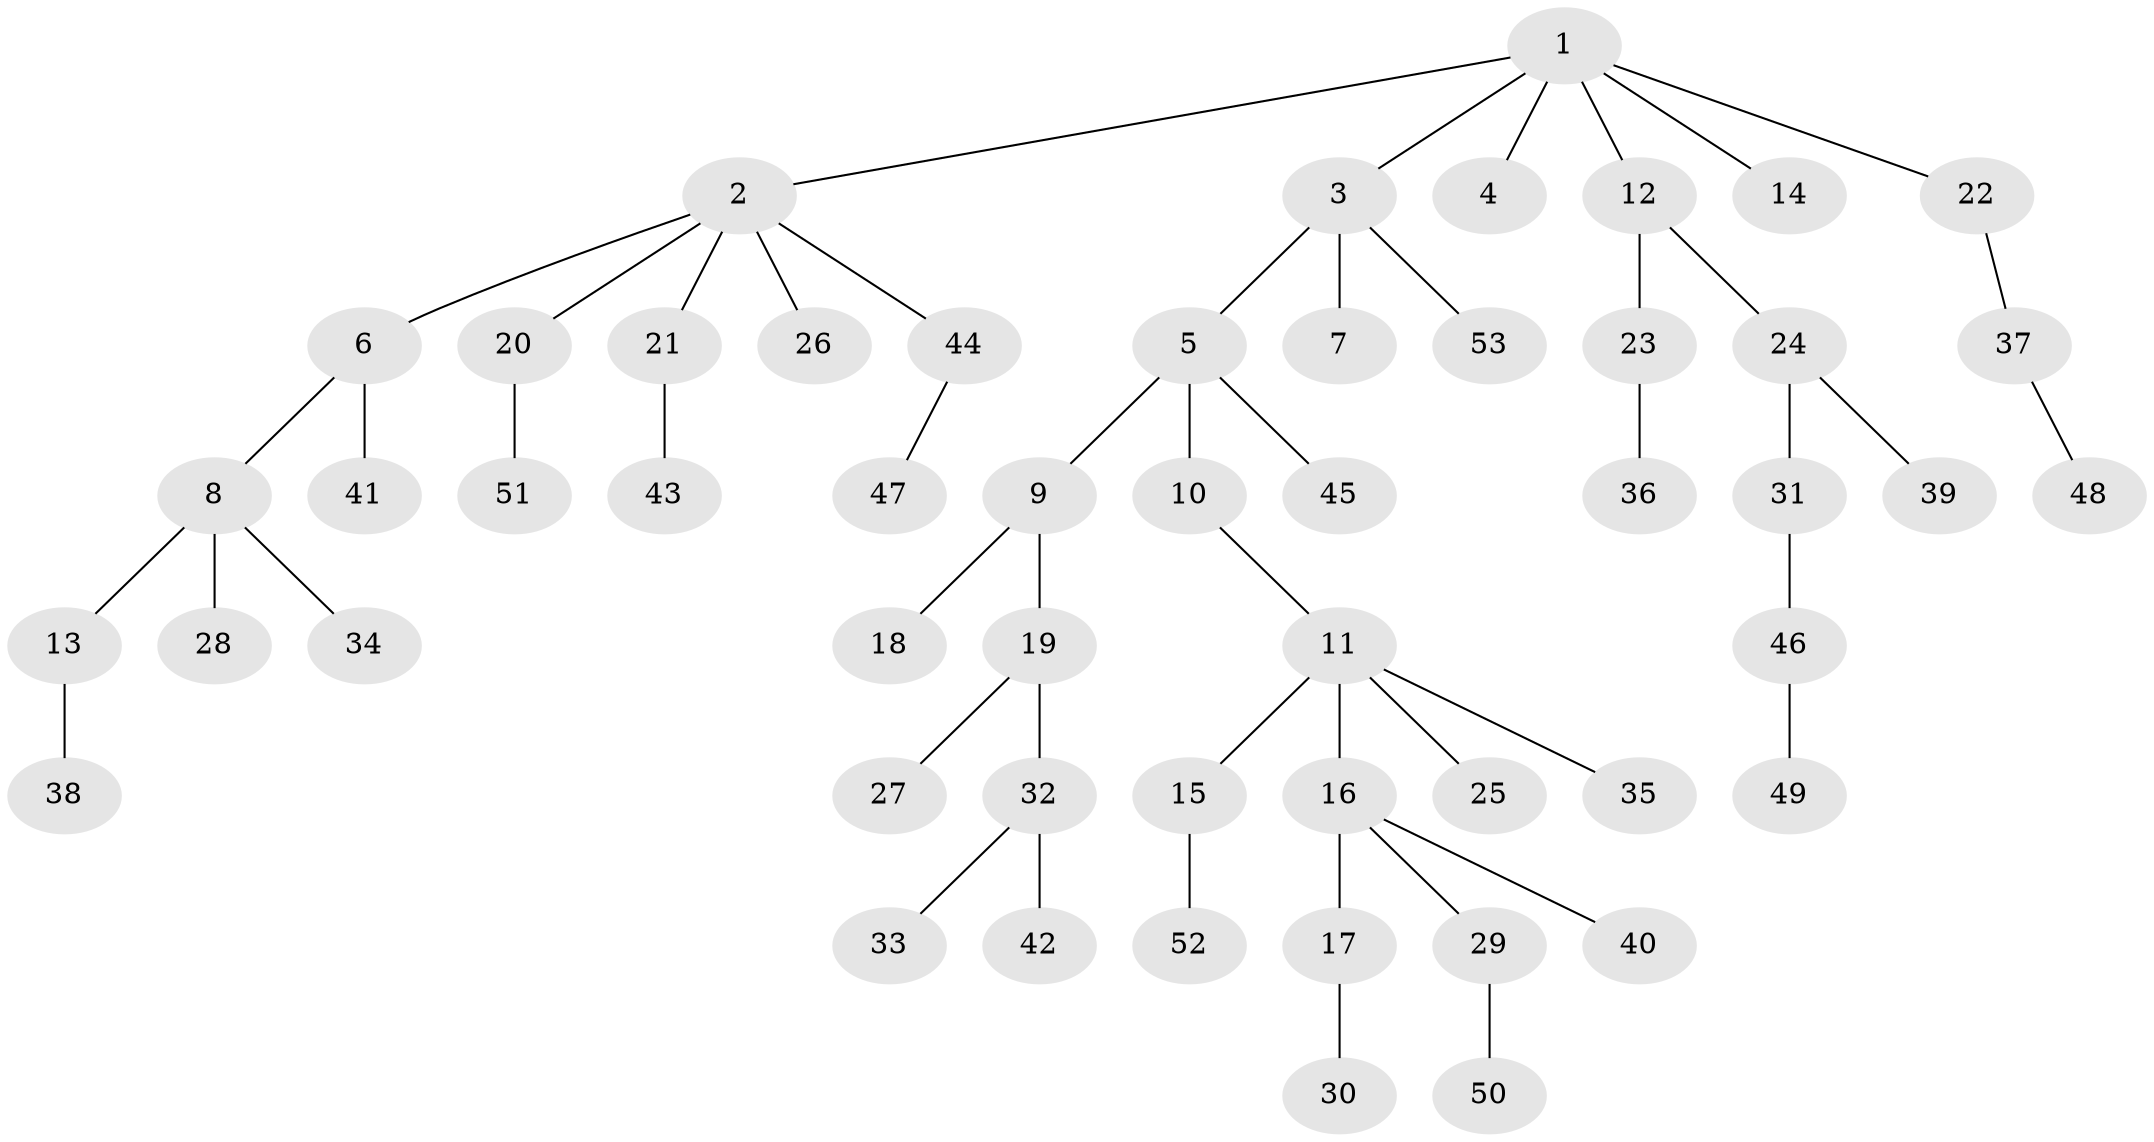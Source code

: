 // coarse degree distribution, {10: 0.02702702702702703, 6: 0.02702702702702703, 1: 0.6216216216216216, 5: 0.05405405405405406, 2: 0.21621621621621623, 3: 0.02702702702702703, 4: 0.02702702702702703}
// Generated by graph-tools (version 1.1) at 2025/52/02/27/25 19:52:12]
// undirected, 53 vertices, 52 edges
graph export_dot {
graph [start="1"]
  node [color=gray90,style=filled];
  1;
  2;
  3;
  4;
  5;
  6;
  7;
  8;
  9;
  10;
  11;
  12;
  13;
  14;
  15;
  16;
  17;
  18;
  19;
  20;
  21;
  22;
  23;
  24;
  25;
  26;
  27;
  28;
  29;
  30;
  31;
  32;
  33;
  34;
  35;
  36;
  37;
  38;
  39;
  40;
  41;
  42;
  43;
  44;
  45;
  46;
  47;
  48;
  49;
  50;
  51;
  52;
  53;
  1 -- 2;
  1 -- 3;
  1 -- 4;
  1 -- 12;
  1 -- 14;
  1 -- 22;
  2 -- 6;
  2 -- 20;
  2 -- 21;
  2 -- 26;
  2 -- 44;
  3 -- 5;
  3 -- 7;
  3 -- 53;
  5 -- 9;
  5 -- 10;
  5 -- 45;
  6 -- 8;
  6 -- 41;
  8 -- 13;
  8 -- 28;
  8 -- 34;
  9 -- 18;
  9 -- 19;
  10 -- 11;
  11 -- 15;
  11 -- 16;
  11 -- 25;
  11 -- 35;
  12 -- 23;
  12 -- 24;
  13 -- 38;
  15 -- 52;
  16 -- 17;
  16 -- 29;
  16 -- 40;
  17 -- 30;
  19 -- 27;
  19 -- 32;
  20 -- 51;
  21 -- 43;
  22 -- 37;
  23 -- 36;
  24 -- 31;
  24 -- 39;
  29 -- 50;
  31 -- 46;
  32 -- 33;
  32 -- 42;
  37 -- 48;
  44 -- 47;
  46 -- 49;
}
